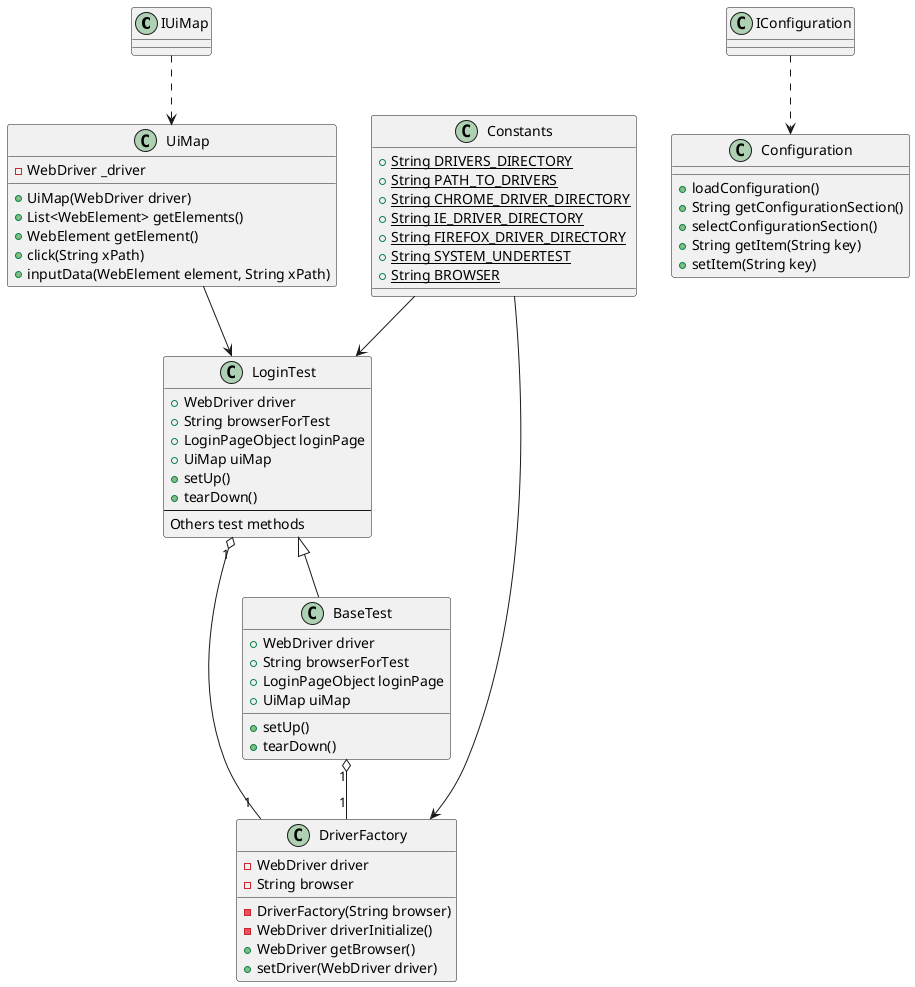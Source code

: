 @startuml
IUiMap ..> UiMap

class UiMap {
-WebDriver _driver
+UiMap(WebDriver driver)
+List<WebElement> getElements()
+WebElement getElement()
+click(String xPath)
+inputData(WebElement element, String xPath)
}

class DriverFactory {
-WebDriver driver
-String browser
-DriverFactory(String browser)
-WebDriver driverInitialize()
+WebDriver getBrowser()
+setDriver(WebDriver driver)
}

IConfiguration ..> Configuration
class Configuration{
+loadConfiguration()
+String getConfigurationSection()
+selectConfigurationSection()
+String getItem(String key)
+setItem(String key)
}


LoginTest "1" o-- "1" DriverFactory
BaseTest "1" o-- "1" DriverFactory

class Constants {
+{static}String DRIVERS_DIRECTORY
+{static}String PATH_TO_DRIVERS
+{static}String CHROME_DRIVER_DIRECTORY
+{static}String IE_DRIVER_DIRECTORY
+{static}String FIREFOX_DRIVER_DIRECTORY
+{static}String SYSTEM_UNDERTEST
+{static}String BROWSER
}

class BaseTest{
+WebDriver driver
+String browserForTest
+LoginPageObject loginPage
+UiMap uiMap
+setUp()
+tearDown()
}


class LoginTest{
+WebDriver driver
+String browserForTest
+LoginPageObject loginPage
+UiMap uiMap
+setUp()
+tearDown()
--
Others test methods
}

UiMap -->  LoginTest
Constants --> LoginTest
Constants --> DriverFactory
LoginTest <|-- BaseTest
@enduml